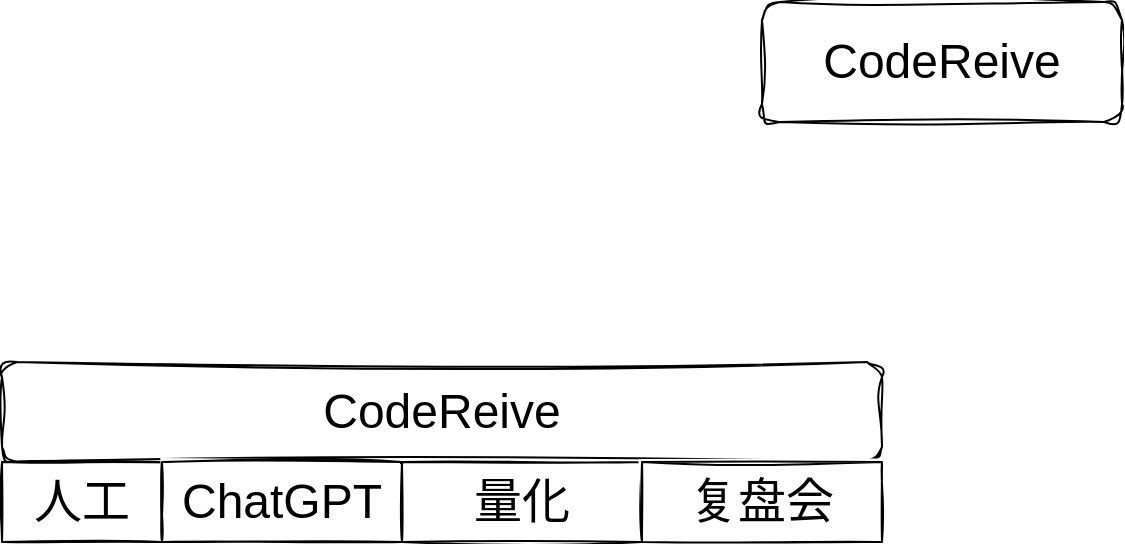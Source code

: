 <mxfile version="20.7.2" type="github">
  <diagram id="J6G15a_BRsCCqsACRKnu" name="第 1 页">
    <mxGraphModel dx="1242" dy="795" grid="1" gridSize="10" guides="1" tooltips="1" connect="1" arrows="1" fold="1" page="1" pageScale="1" pageWidth="827" pageHeight="1169" math="0" shadow="0">
      <root>
        <mxCell id="0" />
        <mxCell id="1" parent="0" />
        <mxCell id="BNRYyk6rxKsf39EG5g5h-1" value="&lt;font style=&quot;font-size: 24px;&quot;&gt;CodeReive&lt;/font&gt;" style="rounded=1;whiteSpace=wrap;html=1;sketch=1;curveFitting=1;jiggle=2;" vertex="1" parent="1">
          <mxGeometry x="90" y="480" width="440" height="50" as="geometry" />
        </mxCell>
        <mxCell id="BNRYyk6rxKsf39EG5g5h-2" value="&lt;font style=&quot;font-size: 24px;&quot;&gt;CodeReive&lt;/font&gt;" style="rounded=1;whiteSpace=wrap;html=1;sketch=1;curveFitting=1;jiggle=2;" vertex="1" parent="1">
          <mxGeometry x="470" y="300" width="180" height="60" as="geometry" />
        </mxCell>
        <mxCell id="BNRYyk6rxKsf39EG5g5h-3" value="人工" style="rounded=0;whiteSpace=wrap;html=1;sketch=1;fontSize=24;" vertex="1" parent="1">
          <mxGeometry x="90" y="530" width="80" height="40" as="geometry" />
        </mxCell>
        <mxCell id="BNRYyk6rxKsf39EG5g5h-4" value="ChatGPT" style="rounded=0;whiteSpace=wrap;html=1;sketch=1;fontSize=24;" vertex="1" parent="1">
          <mxGeometry x="170" y="530" width="120" height="40" as="geometry" />
        </mxCell>
        <mxCell id="BNRYyk6rxKsf39EG5g5h-5" value="量化" style="rounded=0;whiteSpace=wrap;html=1;sketch=1;fontSize=24;" vertex="1" parent="1">
          <mxGeometry x="290" y="530" width="120" height="40" as="geometry" />
        </mxCell>
        <mxCell id="BNRYyk6rxKsf39EG5g5h-6" value="复盘会" style="rounded=0;whiteSpace=wrap;html=1;sketch=1;fontSize=24;" vertex="1" parent="1">
          <mxGeometry x="410" y="530" width="120" height="40" as="geometry" />
        </mxCell>
      </root>
    </mxGraphModel>
  </diagram>
</mxfile>

